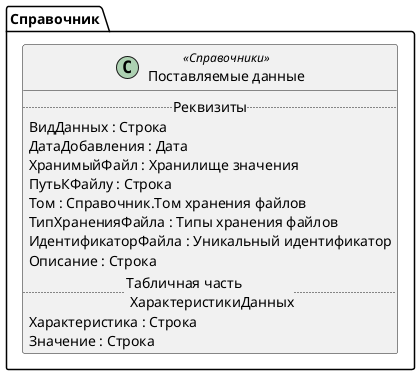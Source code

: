 ﻿@startuml ПоставляемыеДанные
'!include templates.wsd
'..\include templates.wsd
class Справочник.ПоставляемыеДанные as "Поставляемые данные" <<Справочники>>
{
..Реквизиты..
ВидДанных : Строка
ДатаДобавления : Дата
ХранимыйФайл : Хранилище значения
ПутьКФайлу : Строка
Том : Справочник.Том хранения файлов
ТипХраненияФайла : Типы хранения файлов
ИдентификаторФайла : Уникальный идентификатор
Описание : Строка
..Табличная часть \n ХарактеристикиДанных..
Характеристика : Строка
Значение : Строка
}
@enduml
